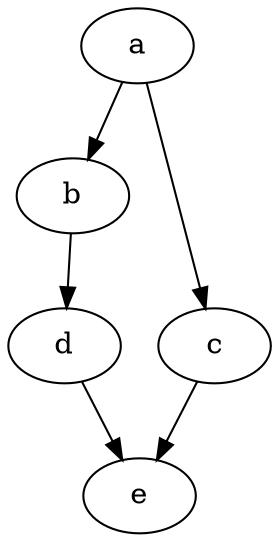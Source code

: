 digraph G {
"a"->"b";
"a"->"c";
"a" [weight=1.0];
"b"->"d";
"b" [weight=1.0];
"c"->"e";
"c" [weight=1.0];
"d"->"e";
"d" [weight=1.0];
"e" [weight=1.0];
}